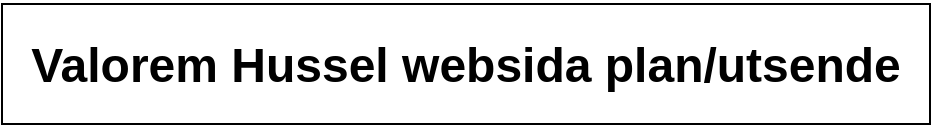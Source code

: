 <mxfile>
    <diagram id="r81Mj5kzxFOIZtcImV37" name="Page-1">
        <mxGraphModel dx="2196" dy="1465" grid="1" gridSize="10" guides="1" tooltips="1" connect="1" arrows="1" fold="1" page="1" pageScale="1" pageWidth="850" pageHeight="1100" math="0" shadow="0">
            <root>
                <mxCell id="0"/>
                <mxCell id="1" parent="0"/>
                <mxCell id="2" value="&lt;h1 style=&quot;line-height: 130%;&quot;&gt;Valorem Hussel websida plan/utsende&lt;/h1&gt;" style="rounded=0;whiteSpace=wrap;html=1;" vertex="1" parent="1">
                    <mxGeometry x="620" y="120" width="464" height="60" as="geometry"/>
                </mxCell>
            </root>
        </mxGraphModel>
    </diagram>
</mxfile>
